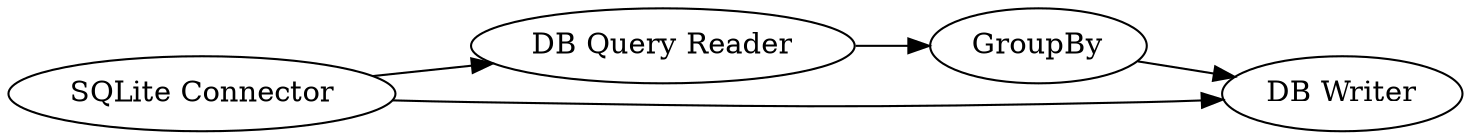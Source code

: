 digraph {
	3 [label=GroupBy]
	4 [label="SQLite Connector"]
	5 [label="DB Query Reader"]
	6 [label="DB Writer"]
	3 -> 6
	4 -> 5
	4 -> 6
	5 -> 3
	rankdir=LR
}
